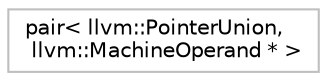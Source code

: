 digraph "Graphical Class Hierarchy"
{
 // LATEX_PDF_SIZE
  bgcolor="transparent";
  edge [fontname="Helvetica",fontsize="10",labelfontname="Helvetica",labelfontsize="10"];
  node [fontname="Helvetica",fontsize="10",shape=record];
  rankdir="LR";
  Node0 [label="pair\< llvm::PointerUnion,\l llvm::MachineOperand * \>",height=0.2,width=0.4,color="grey75",tooltip=" "];
}
